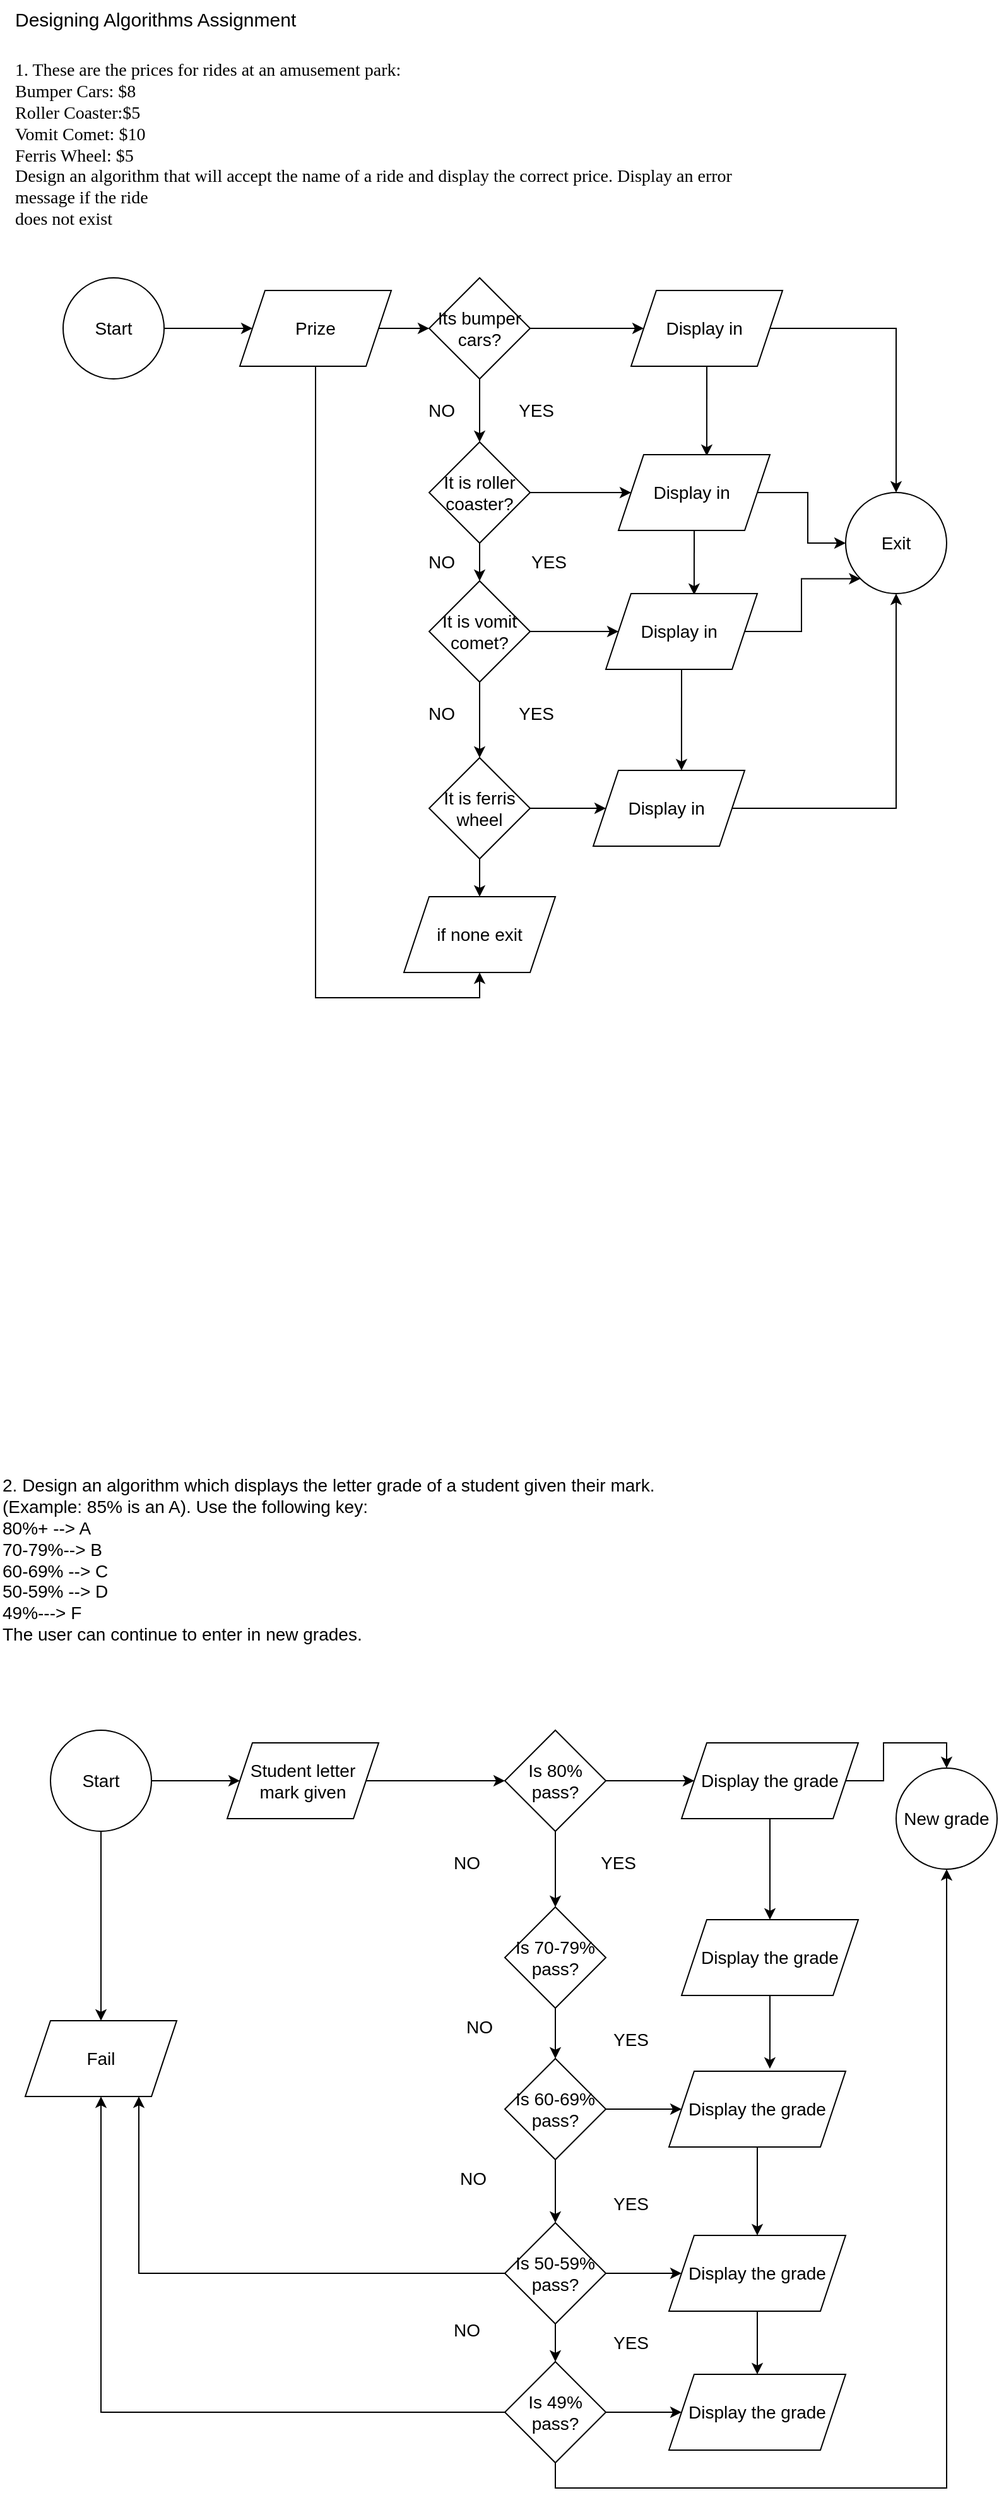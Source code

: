 <mxfile version="20.8.18" type="device" pages="2"><diagram id="EfdvB3ED6WswQUbDTzhV" name="Page-1"><mxGraphModel dx="1444" dy="1287" grid="1" gridSize="10" guides="1" tooltips="1" connect="1" arrows="1" fold="1" page="1" pageScale="1" pageWidth="850" pageHeight="1100" math="0" shadow="0"><root><mxCell id="0"/><mxCell id="1" parent="0"/><mxCell id="YW_a5_9YuFcfzyVaIjGa-4" value="Designing Algorithms Assignment" style="text;whiteSpace=wrap;html=1;fontSize=15;" parent="1" vertex="1"><mxGeometry x="40" y="40" width="330" height="40" as="geometry"/></mxCell><mxCell id="YW_a5_9YuFcfzyVaIjGa-7" value="&lt;p style=&quot;margin: 0in; font-family: &amp;quot;Calibri Light&amp;quot;; font-size: 14px;&quot;&gt;1. These are the prices for rides at an amusement park:&lt;/p&gt;&lt;p style=&quot;margin: 0in; font-family: &amp;quot;Calibri Light&amp;quot;; font-size: 14px;&quot;&gt;Bumper Cars: $8&lt;/p&gt;&lt;p style=&quot;margin: 0in; font-family: &amp;quot;Calibri Light&amp;quot;; font-size: 14px;&quot;&gt;Roller Coaster:$5&lt;/p&gt;&lt;p style=&quot;margin: 0in; font-family: &amp;quot;Calibri Light&amp;quot;; font-size: 14px;&quot;&gt;Vomit Comet: $10&lt;/p&gt;&lt;p style=&quot;margin: 0in; font-family: &amp;quot;Calibri Light&amp;quot;; font-size: 14px;&quot;&gt;Ferris Wheel: $5&lt;/p&gt;&lt;p style=&quot;margin: 0in; font-family: &amp;quot;Calibri Light&amp;quot;; font-size: 14px;&quot;&gt;Design an algorithm that will accept the name of a ride and display the correct price. Display an error message if the ride&lt;br style=&quot;font-size: 14px;&quot;&gt;does not exist&lt;/p&gt;" style="text;strokeColor=none;align=left;fillColor=none;html=1;verticalAlign=middle;whiteSpace=wrap;rounded=0;fontSize=14;" parent="1" vertex="1"><mxGeometry x="40" y="140" width="620" height="30" as="geometry"/></mxCell><mxCell id="YW_a5_9YuFcfzyVaIjGa-10" value="" style="edgeStyle=orthogonalEdgeStyle;rounded=0;orthogonalLoop=1;jettySize=auto;html=1;fontSize=14;" parent="1" source="YW_a5_9YuFcfzyVaIjGa-8" target="YW_a5_9YuFcfzyVaIjGa-9" edge="1"><mxGeometry relative="1" as="geometry"/></mxCell><mxCell id="YW_a5_9YuFcfzyVaIjGa-8" value="Start" style="ellipse;whiteSpace=wrap;html=1;aspect=fixed;fontSize=14;" parent="1" vertex="1"><mxGeometry x="80" y="260" width="80" height="80" as="geometry"/></mxCell><mxCell id="YW_a5_9YuFcfzyVaIjGa-20" style="edgeStyle=orthogonalEdgeStyle;rounded=0;orthogonalLoop=1;jettySize=auto;html=1;exitX=1;exitY=0.5;exitDx=0;exitDy=0;fontSize=14;" parent="1" source="YW_a5_9YuFcfzyVaIjGa-9" target="YW_a5_9YuFcfzyVaIjGa-11" edge="1"><mxGeometry relative="1" as="geometry"/></mxCell><mxCell id="YW_a5_9YuFcfzyVaIjGa-39" style="edgeStyle=orthogonalEdgeStyle;rounded=0;orthogonalLoop=1;jettySize=auto;html=1;exitX=0.5;exitY=1;exitDx=0;exitDy=0;entryX=0.5;entryY=1;entryDx=0;entryDy=0;fontSize=14;" parent="1" source="YW_a5_9YuFcfzyVaIjGa-9" target="YW_a5_9YuFcfzyVaIjGa-36" edge="1"><mxGeometry relative="1" as="geometry"/></mxCell><mxCell id="YW_a5_9YuFcfzyVaIjGa-9" value="Prize" style="shape=parallelogram;perimeter=parallelogramPerimeter;whiteSpace=wrap;html=1;fixedSize=1;fontSize=14;" parent="1" vertex="1"><mxGeometry x="220" y="270" width="120" height="60" as="geometry"/></mxCell><mxCell id="YW_a5_9YuFcfzyVaIjGa-21" style="edgeStyle=orthogonalEdgeStyle;rounded=0;orthogonalLoop=1;jettySize=auto;html=1;exitX=0.5;exitY=1;exitDx=0;exitDy=0;entryX=0.5;entryY=0;entryDx=0;entryDy=0;fontSize=14;" parent="1" source="YW_a5_9YuFcfzyVaIjGa-11" target="YW_a5_9YuFcfzyVaIjGa-12" edge="1"><mxGeometry relative="1" as="geometry"/></mxCell><mxCell id="YW_a5_9YuFcfzyVaIjGa-25" style="edgeStyle=orthogonalEdgeStyle;rounded=0;orthogonalLoop=1;jettySize=auto;html=1;exitX=1;exitY=0.5;exitDx=0;exitDy=0;fontSize=14;" parent="1" source="YW_a5_9YuFcfzyVaIjGa-11" target="YW_a5_9YuFcfzyVaIjGa-15" edge="1"><mxGeometry relative="1" as="geometry"/></mxCell><mxCell id="YW_a5_9YuFcfzyVaIjGa-11" value="Its bumper cars?" style="rhombus;whiteSpace=wrap;html=1;fontSize=14;" parent="1" vertex="1"><mxGeometry x="370" y="260" width="80" height="80" as="geometry"/></mxCell><mxCell id="YW_a5_9YuFcfzyVaIjGa-22" style="edgeStyle=orthogonalEdgeStyle;rounded=0;orthogonalLoop=1;jettySize=auto;html=1;exitX=0.5;exitY=1;exitDx=0;exitDy=0;entryX=0.5;entryY=0;entryDx=0;entryDy=0;fontSize=14;" parent="1" source="YW_a5_9YuFcfzyVaIjGa-12" target="YW_a5_9YuFcfzyVaIjGa-13" edge="1"><mxGeometry relative="1" as="geometry"/></mxCell><mxCell id="YW_a5_9YuFcfzyVaIjGa-26" style="edgeStyle=orthogonalEdgeStyle;rounded=0;orthogonalLoop=1;jettySize=auto;html=1;exitX=1;exitY=0.5;exitDx=0;exitDy=0;fontSize=14;" parent="1" source="YW_a5_9YuFcfzyVaIjGa-12" target="YW_a5_9YuFcfzyVaIjGa-16" edge="1"><mxGeometry relative="1" as="geometry"/></mxCell><mxCell id="YW_a5_9YuFcfzyVaIjGa-12" value="It is roller coaster?" style="rhombus;whiteSpace=wrap;html=1;fontSize=14;" parent="1" vertex="1"><mxGeometry x="370" y="390" width="80" height="80" as="geometry"/></mxCell><mxCell id="YW_a5_9YuFcfzyVaIjGa-23" style="edgeStyle=orthogonalEdgeStyle;rounded=0;orthogonalLoop=1;jettySize=auto;html=1;exitX=0.5;exitY=1;exitDx=0;exitDy=0;fontSize=14;" parent="1" source="YW_a5_9YuFcfzyVaIjGa-13" target="YW_a5_9YuFcfzyVaIjGa-14" edge="1"><mxGeometry relative="1" as="geometry"/></mxCell><mxCell id="YW_a5_9YuFcfzyVaIjGa-27" style="edgeStyle=orthogonalEdgeStyle;rounded=0;orthogonalLoop=1;jettySize=auto;html=1;exitX=1;exitY=0.5;exitDx=0;exitDy=0;fontSize=14;" parent="1" source="YW_a5_9YuFcfzyVaIjGa-13" target="YW_a5_9YuFcfzyVaIjGa-17" edge="1"><mxGeometry relative="1" as="geometry"/></mxCell><mxCell id="YW_a5_9YuFcfzyVaIjGa-13" value="It is vomit comet?" style="rhombus;whiteSpace=wrap;html=1;fontSize=14;" parent="1" vertex="1"><mxGeometry x="370" y="500" width="80" height="80" as="geometry"/></mxCell><mxCell id="YW_a5_9YuFcfzyVaIjGa-30" style="edgeStyle=orthogonalEdgeStyle;rounded=0;orthogonalLoop=1;jettySize=auto;html=1;exitX=1;exitY=0.5;exitDx=0;exitDy=0;entryX=0;entryY=0.5;entryDx=0;entryDy=0;fontSize=14;" parent="1" source="YW_a5_9YuFcfzyVaIjGa-14" target="YW_a5_9YuFcfzyVaIjGa-18" edge="1"><mxGeometry relative="1" as="geometry"/></mxCell><mxCell id="YW_a5_9YuFcfzyVaIjGa-37" style="edgeStyle=orthogonalEdgeStyle;rounded=0;orthogonalLoop=1;jettySize=auto;html=1;exitX=0.5;exitY=1;exitDx=0;exitDy=0;entryX=0.5;entryY=0;entryDx=0;entryDy=0;fontSize=14;" parent="1" source="YW_a5_9YuFcfzyVaIjGa-14" target="YW_a5_9YuFcfzyVaIjGa-36" edge="1"><mxGeometry relative="1" as="geometry"/></mxCell><mxCell id="YW_a5_9YuFcfzyVaIjGa-14" value="It is ferris wheel" style="rhombus;whiteSpace=wrap;html=1;fontSize=14;" parent="1" vertex="1"><mxGeometry x="370" y="640" width="80" height="80" as="geometry"/></mxCell><mxCell id="YW_a5_9YuFcfzyVaIjGa-31" style="edgeStyle=orthogonalEdgeStyle;rounded=0;orthogonalLoop=1;jettySize=auto;html=1;exitX=1;exitY=0.5;exitDx=0;exitDy=0;entryX=0.5;entryY=0;entryDx=0;entryDy=0;fontSize=14;" parent="1" source="YW_a5_9YuFcfzyVaIjGa-15" target="YW_a5_9YuFcfzyVaIjGa-19" edge="1"><mxGeometry relative="1" as="geometry"/></mxCell><mxCell id="YW_a5_9YuFcfzyVaIjGa-35" style="edgeStyle=orthogonalEdgeStyle;rounded=0;orthogonalLoop=1;jettySize=auto;html=1;exitX=0.5;exitY=1;exitDx=0;exitDy=0;entryX=0.583;entryY=0.017;entryDx=0;entryDy=0;entryPerimeter=0;fontSize=14;" parent="1" source="YW_a5_9YuFcfzyVaIjGa-15" target="YW_a5_9YuFcfzyVaIjGa-16" edge="1"><mxGeometry relative="1" as="geometry"/></mxCell><mxCell id="YW_a5_9YuFcfzyVaIjGa-15" value="Display in&amp;nbsp;" style="shape=parallelogram;perimeter=parallelogramPerimeter;whiteSpace=wrap;html=1;fixedSize=1;fontSize=14;" parent="1" vertex="1"><mxGeometry x="530" y="270" width="120" height="60" as="geometry"/></mxCell><mxCell id="YW_a5_9YuFcfzyVaIjGa-40" style="edgeStyle=orthogonalEdgeStyle;rounded=0;orthogonalLoop=1;jettySize=auto;html=1;exitX=1;exitY=0.5;exitDx=0;exitDy=0;fontSize=14;" parent="1" source="YW_a5_9YuFcfzyVaIjGa-16" target="YW_a5_9YuFcfzyVaIjGa-19" edge="1"><mxGeometry relative="1" as="geometry"/></mxCell><mxCell id="YW_a5_9YuFcfzyVaIjGa-47" style="edgeStyle=orthogonalEdgeStyle;rounded=0;orthogonalLoop=1;jettySize=auto;html=1;exitX=0.5;exitY=1;exitDx=0;exitDy=0;entryX=0.583;entryY=0.017;entryDx=0;entryDy=0;entryPerimeter=0;fontSize=14;" parent="1" source="YW_a5_9YuFcfzyVaIjGa-16" target="YW_a5_9YuFcfzyVaIjGa-17" edge="1"><mxGeometry relative="1" as="geometry"/></mxCell><mxCell id="YW_a5_9YuFcfzyVaIjGa-16" value="Display in&amp;nbsp;" style="shape=parallelogram;perimeter=parallelogramPerimeter;whiteSpace=wrap;html=1;fixedSize=1;fontSize=14;" parent="1" vertex="1"><mxGeometry x="520" y="400" width="120" height="60" as="geometry"/></mxCell><mxCell id="YW_a5_9YuFcfzyVaIjGa-46" style="edgeStyle=orthogonalEdgeStyle;rounded=0;orthogonalLoop=1;jettySize=auto;html=1;exitX=1;exitY=0.5;exitDx=0;exitDy=0;entryX=0;entryY=1;entryDx=0;entryDy=0;fontSize=14;" parent="1" source="YW_a5_9YuFcfzyVaIjGa-17" target="YW_a5_9YuFcfzyVaIjGa-19" edge="1"><mxGeometry relative="1" as="geometry"/></mxCell><mxCell id="YW_a5_9YuFcfzyVaIjGa-48" style="edgeStyle=orthogonalEdgeStyle;rounded=0;orthogonalLoop=1;jettySize=auto;html=1;exitX=0.5;exitY=1;exitDx=0;exitDy=0;entryX=0.583;entryY=0;entryDx=0;entryDy=0;entryPerimeter=0;fontSize=14;" parent="1" source="YW_a5_9YuFcfzyVaIjGa-17" target="YW_a5_9YuFcfzyVaIjGa-18" edge="1"><mxGeometry relative="1" as="geometry"/></mxCell><mxCell id="YW_a5_9YuFcfzyVaIjGa-17" value="Display in&amp;nbsp;" style="shape=parallelogram;perimeter=parallelogramPerimeter;whiteSpace=wrap;html=1;fixedSize=1;fontSize=14;" parent="1" vertex="1"><mxGeometry x="510" y="510" width="120" height="60" as="geometry"/></mxCell><mxCell id="YW_a5_9YuFcfzyVaIjGa-32" style="edgeStyle=orthogonalEdgeStyle;rounded=0;orthogonalLoop=1;jettySize=auto;html=1;exitX=1;exitY=0.5;exitDx=0;exitDy=0;entryX=0.5;entryY=1;entryDx=0;entryDy=0;fontSize=14;" parent="1" source="YW_a5_9YuFcfzyVaIjGa-18" target="YW_a5_9YuFcfzyVaIjGa-19" edge="1"><mxGeometry relative="1" as="geometry"/></mxCell><mxCell id="YW_a5_9YuFcfzyVaIjGa-18" value="Display in&amp;nbsp;" style="shape=parallelogram;perimeter=parallelogramPerimeter;whiteSpace=wrap;html=1;fixedSize=1;fontSize=14;" parent="1" vertex="1"><mxGeometry x="500" y="650" width="120" height="60" as="geometry"/></mxCell><mxCell id="YW_a5_9YuFcfzyVaIjGa-19" value="Exit" style="ellipse;whiteSpace=wrap;html=1;fontSize=14;" parent="1" vertex="1"><mxGeometry x="700" y="430" width="80" height="80" as="geometry"/></mxCell><mxCell id="YW_a5_9YuFcfzyVaIjGa-36" value="if none exit" style="shape=parallelogram;perimeter=parallelogramPerimeter;whiteSpace=wrap;html=1;fixedSize=1;fontSize=14;" parent="1" vertex="1"><mxGeometry x="350" y="750" width="120" height="60" as="geometry"/></mxCell><mxCell id="6nhRxCEOZKFT2k0H9uXE-1" value="NO" style="text;strokeColor=none;align=center;fillColor=none;html=1;verticalAlign=middle;whiteSpace=wrap;rounded=0;fontSize=14;" parent="1" vertex="1"><mxGeometry x="350" y="350" width="60" height="30" as="geometry"/></mxCell><mxCell id="6nhRxCEOZKFT2k0H9uXE-2" value="NO" style="text;strokeColor=none;align=center;fillColor=none;html=1;verticalAlign=middle;whiteSpace=wrap;rounded=0;fontSize=14;" parent="1" vertex="1"><mxGeometry x="350" y="470" width="60" height="30" as="geometry"/></mxCell><mxCell id="6nhRxCEOZKFT2k0H9uXE-3" value="NO" style="text;strokeColor=none;align=center;fillColor=none;html=1;verticalAlign=middle;whiteSpace=wrap;rounded=0;fontSize=14;" parent="1" vertex="1"><mxGeometry x="350" y="590" width="60" height="30" as="geometry"/></mxCell><mxCell id="6nhRxCEOZKFT2k0H9uXE-5" value="YES&lt;br&gt;" style="text;strokeColor=none;align=center;fillColor=none;html=1;verticalAlign=middle;whiteSpace=wrap;rounded=0;fontSize=14;" parent="1" vertex="1"><mxGeometry x="425" y="350" width="60" height="30" as="geometry"/></mxCell><mxCell id="6nhRxCEOZKFT2k0H9uXE-6" value="YES&lt;br&gt;" style="text;strokeColor=none;align=center;fillColor=none;html=1;verticalAlign=middle;whiteSpace=wrap;rounded=0;fontSize=14;" parent="1" vertex="1"><mxGeometry x="435" y="470" width="60" height="30" as="geometry"/></mxCell><mxCell id="6nhRxCEOZKFT2k0H9uXE-7" value="YES&lt;br&gt;" style="text;strokeColor=none;align=center;fillColor=none;html=1;verticalAlign=middle;whiteSpace=wrap;rounded=0;fontSize=14;" parent="1" vertex="1"><mxGeometry x="425" y="590" width="60" height="30" as="geometry"/></mxCell><mxCell id="TwFaVKWJtMYAqdFqSBWz-43" value="2. Design an algorithm which displays the letter grade of a student given their mark. &lt;br&gt;(Example: 85% is an A). Use the following key:&lt;br&gt;80%+ --&amp;gt; A&lt;br&gt;70-79%--&amp;gt; B&lt;br&gt;60-69% --&amp;gt; C&lt;br&gt;50-59% --&amp;gt; D&lt;br&gt;49%---&amp;gt; F&lt;br&gt;The user can continue to enter in new grades." style="text;strokeColor=none;align=left;fillColor=none;html=1;verticalAlign=middle;whiteSpace=wrap;rounded=0;fontSize=14;" vertex="1" parent="1"><mxGeometry x="30" y="1160" width="570" height="230" as="geometry"/></mxCell><mxCell id="TwFaVKWJtMYAqdFqSBWz-44" style="edgeStyle=orthogonalEdgeStyle;rounded=0;orthogonalLoop=1;jettySize=auto;html=1;exitX=1;exitY=0.5;exitDx=0;exitDy=0;fontSize=14;" edge="1" parent="1" source="TwFaVKWJtMYAqdFqSBWz-46" target="TwFaVKWJtMYAqdFqSBWz-48"><mxGeometry relative="1" as="geometry"/></mxCell><mxCell id="TwFaVKWJtMYAqdFqSBWz-45" style="edgeStyle=orthogonalEdgeStyle;rounded=0;orthogonalLoop=1;jettySize=auto;html=1;exitX=0.5;exitY=1;exitDx=0;exitDy=0;fontSize=14;" edge="1" parent="1" source="TwFaVKWJtMYAqdFqSBWz-46" target="TwFaVKWJtMYAqdFqSBWz-65"><mxGeometry relative="1" as="geometry"/></mxCell><mxCell id="TwFaVKWJtMYAqdFqSBWz-46" value="Start" style="ellipse;whiteSpace=wrap;html=1;aspect=fixed;fontSize=14;" vertex="1" parent="1"><mxGeometry x="70" y="1410" width="80" height="80" as="geometry"/></mxCell><mxCell id="TwFaVKWJtMYAqdFqSBWz-47" style="edgeStyle=orthogonalEdgeStyle;rounded=0;orthogonalLoop=1;jettySize=auto;html=1;exitX=1;exitY=0.5;exitDx=0;exitDy=0;entryX=0;entryY=0.5;entryDx=0;entryDy=0;fontSize=14;" edge="1" parent="1" source="TwFaVKWJtMYAqdFqSBWz-48" target="TwFaVKWJtMYAqdFqSBWz-60"><mxGeometry relative="1" as="geometry"/></mxCell><mxCell id="TwFaVKWJtMYAqdFqSBWz-48" value="Student letter mark given" style="shape=parallelogram;perimeter=parallelogramPerimeter;whiteSpace=wrap;html=1;fixedSize=1;fontSize=14;" vertex="1" parent="1"><mxGeometry x="210" y="1420" width="120" height="60" as="geometry"/></mxCell><mxCell id="TwFaVKWJtMYAqdFqSBWz-49" style="edgeStyle=orthogonalEdgeStyle;rounded=0;orthogonalLoop=1;jettySize=auto;html=1;exitX=0.5;exitY=1;exitDx=0;exitDy=0;fontSize=14;" edge="1" parent="1" source="TwFaVKWJtMYAqdFqSBWz-52" target="TwFaVKWJtMYAqdFqSBWz-69"><mxGeometry relative="1" as="geometry"/></mxCell><mxCell id="TwFaVKWJtMYAqdFqSBWz-50" style="edgeStyle=orthogonalEdgeStyle;rounded=0;orthogonalLoop=1;jettySize=auto;html=1;exitX=1;exitY=0.5;exitDx=0;exitDy=0;fontSize=14;" edge="1" parent="1" source="TwFaVKWJtMYAqdFqSBWz-52" target="TwFaVKWJtMYAqdFqSBWz-75"><mxGeometry relative="1" as="geometry"/></mxCell><mxCell id="TwFaVKWJtMYAqdFqSBWz-51" style="edgeStyle=orthogonalEdgeStyle;rounded=0;orthogonalLoop=1;jettySize=auto;html=1;exitX=0;exitY=0.5;exitDx=0;exitDy=0;entryX=0.75;entryY=1;entryDx=0;entryDy=0;fontSize=14;" edge="1" parent="1" source="TwFaVKWJtMYAqdFqSBWz-52" target="TwFaVKWJtMYAqdFqSBWz-65"><mxGeometry relative="1" as="geometry"/></mxCell><mxCell id="TwFaVKWJtMYAqdFqSBWz-52" value="Is 50-59% pass?" style="rhombus;whiteSpace=wrap;html=1;fontSize=14;" vertex="1" parent="1"><mxGeometry x="430" y="1800" width="80" height="80" as="geometry"/></mxCell><mxCell id="TwFaVKWJtMYAqdFqSBWz-53" style="edgeStyle=orthogonalEdgeStyle;rounded=0;orthogonalLoop=1;jettySize=auto;html=1;exitX=0.5;exitY=1;exitDx=0;exitDy=0;entryX=0.5;entryY=0;entryDx=0;entryDy=0;fontSize=14;" edge="1" parent="1" source="TwFaVKWJtMYAqdFqSBWz-55" target="TwFaVKWJtMYAqdFqSBWz-52"><mxGeometry relative="1" as="geometry"/></mxCell><mxCell id="TwFaVKWJtMYAqdFqSBWz-54" style="edgeStyle=orthogonalEdgeStyle;rounded=0;orthogonalLoop=1;jettySize=auto;html=1;exitX=1;exitY=0.5;exitDx=0;exitDy=0;entryX=0;entryY=0.5;entryDx=0;entryDy=0;fontSize=14;" edge="1" parent="1" source="TwFaVKWJtMYAqdFqSBWz-55" target="TwFaVKWJtMYAqdFqSBWz-73"><mxGeometry relative="1" as="geometry"/></mxCell><mxCell id="TwFaVKWJtMYAqdFqSBWz-55" value="Is 60-69% pass?" style="rhombus;whiteSpace=wrap;html=1;fontSize=14;" vertex="1" parent="1"><mxGeometry x="430" y="1670" width="80" height="80" as="geometry"/></mxCell><mxCell id="TwFaVKWJtMYAqdFqSBWz-56" style="edgeStyle=orthogonalEdgeStyle;rounded=0;orthogonalLoop=1;jettySize=auto;html=1;exitX=0.5;exitY=1;exitDx=0;exitDy=0;entryX=0.5;entryY=0;entryDx=0;entryDy=0;fontSize=14;" edge="1" parent="1" source="TwFaVKWJtMYAqdFqSBWz-57" target="TwFaVKWJtMYAqdFqSBWz-55"><mxGeometry relative="1" as="geometry"/></mxCell><mxCell id="TwFaVKWJtMYAqdFqSBWz-57" value="Is 70-79% pass?" style="rhombus;whiteSpace=wrap;html=1;fontSize=14;" vertex="1" parent="1"><mxGeometry x="430" y="1550" width="80" height="80" as="geometry"/></mxCell><mxCell id="TwFaVKWJtMYAqdFqSBWz-58" style="edgeStyle=orthogonalEdgeStyle;rounded=0;orthogonalLoop=1;jettySize=auto;html=1;exitX=1;exitY=0.5;exitDx=0;exitDy=0;fontSize=14;" edge="1" parent="1" source="TwFaVKWJtMYAqdFqSBWz-60" target="TwFaVKWJtMYAqdFqSBWz-63"><mxGeometry relative="1" as="geometry"/></mxCell><mxCell id="TwFaVKWJtMYAqdFqSBWz-59" style="edgeStyle=orthogonalEdgeStyle;rounded=0;orthogonalLoop=1;jettySize=auto;html=1;exitX=0.5;exitY=1;exitDx=0;exitDy=0;entryX=0.5;entryY=0;entryDx=0;entryDy=0;fontSize=14;" edge="1" parent="1" source="TwFaVKWJtMYAqdFqSBWz-60" target="TwFaVKWJtMYAqdFqSBWz-57"><mxGeometry relative="1" as="geometry"/></mxCell><mxCell id="TwFaVKWJtMYAqdFqSBWz-60" value="Is 80% pass?" style="rhombus;whiteSpace=wrap;html=1;fontSize=14;" vertex="1" parent="1"><mxGeometry x="430" y="1410" width="80" height="80" as="geometry"/></mxCell><mxCell id="TwFaVKWJtMYAqdFqSBWz-61" style="edgeStyle=orthogonalEdgeStyle;rounded=0;orthogonalLoop=1;jettySize=auto;html=1;exitX=0.5;exitY=1;exitDx=0;exitDy=0;entryX=0.5;entryY=0;entryDx=0;entryDy=0;fontSize=14;" edge="1" parent="1" source="TwFaVKWJtMYAqdFqSBWz-63" target="TwFaVKWJtMYAqdFqSBWz-71"><mxGeometry relative="1" as="geometry"/></mxCell><mxCell id="TwFaVKWJtMYAqdFqSBWz-62" style="edgeStyle=orthogonalEdgeStyle;rounded=0;orthogonalLoop=1;jettySize=auto;html=1;exitX=1;exitY=0.5;exitDx=0;exitDy=0;entryX=0.5;entryY=0;entryDx=0;entryDy=0;" edge="1" parent="1" source="TwFaVKWJtMYAqdFqSBWz-63" target="TwFaVKWJtMYAqdFqSBWz-64"><mxGeometry relative="1" as="geometry"/></mxCell><mxCell id="TwFaVKWJtMYAqdFqSBWz-63" value="Display the grade" style="shape=parallelogram;perimeter=parallelogramPerimeter;whiteSpace=wrap;html=1;fixedSize=1;fontSize=14;" vertex="1" parent="1"><mxGeometry x="570" y="1420" width="140" height="60" as="geometry"/></mxCell><mxCell id="TwFaVKWJtMYAqdFqSBWz-64" value="New grade" style="ellipse;whiteSpace=wrap;html=1;aspect=fixed;fontSize=14;" vertex="1" parent="1"><mxGeometry x="740" y="1440" width="80" height="80" as="geometry"/></mxCell><mxCell id="TwFaVKWJtMYAqdFqSBWz-65" value="Fail" style="shape=parallelogram;perimeter=parallelogramPerimeter;whiteSpace=wrap;html=1;fixedSize=1;fontSize=14;" vertex="1" parent="1"><mxGeometry x="50" y="1640" width="120" height="60" as="geometry"/></mxCell><mxCell id="TwFaVKWJtMYAqdFqSBWz-66" style="edgeStyle=orthogonalEdgeStyle;rounded=0;orthogonalLoop=1;jettySize=auto;html=1;exitX=1;exitY=0.5;exitDx=0;exitDy=0;entryX=0;entryY=0.5;entryDx=0;entryDy=0;fontSize=14;" edge="1" parent="1" source="TwFaVKWJtMYAqdFqSBWz-69" target="TwFaVKWJtMYAqdFqSBWz-76"><mxGeometry relative="1" as="geometry"/></mxCell><mxCell id="TwFaVKWJtMYAqdFqSBWz-67" style="edgeStyle=orthogonalEdgeStyle;rounded=0;orthogonalLoop=1;jettySize=auto;html=1;exitX=0;exitY=0.5;exitDx=0;exitDy=0;entryX=0.5;entryY=1;entryDx=0;entryDy=0;fontSize=14;" edge="1" parent="1" source="TwFaVKWJtMYAqdFqSBWz-69" target="TwFaVKWJtMYAqdFqSBWz-65"><mxGeometry relative="1" as="geometry"/></mxCell><mxCell id="TwFaVKWJtMYAqdFqSBWz-68" style="edgeStyle=orthogonalEdgeStyle;rounded=0;orthogonalLoop=1;jettySize=auto;html=1;exitX=0.5;exitY=1;exitDx=0;exitDy=0;entryX=0.5;entryY=1;entryDx=0;entryDy=0;" edge="1" parent="1" source="TwFaVKWJtMYAqdFqSBWz-69" target="TwFaVKWJtMYAqdFqSBWz-64"><mxGeometry relative="1" as="geometry"/></mxCell><mxCell id="TwFaVKWJtMYAqdFqSBWz-69" value="Is 49% pass?" style="rhombus;whiteSpace=wrap;html=1;fontSize=14;" vertex="1" parent="1"><mxGeometry x="430" y="1910" width="80" height="80" as="geometry"/></mxCell><mxCell id="TwFaVKWJtMYAqdFqSBWz-70" style="edgeStyle=orthogonalEdgeStyle;rounded=0;orthogonalLoop=1;jettySize=auto;html=1;exitX=0.5;exitY=1;exitDx=0;exitDy=0;entryX=0.571;entryY=-0.033;entryDx=0;entryDy=0;entryPerimeter=0;fontSize=14;" edge="1" parent="1" source="TwFaVKWJtMYAqdFqSBWz-71" target="TwFaVKWJtMYAqdFqSBWz-73"><mxGeometry relative="1" as="geometry"/></mxCell><mxCell id="TwFaVKWJtMYAqdFqSBWz-71" value="Display the grade" style="shape=parallelogram;perimeter=parallelogramPerimeter;whiteSpace=wrap;html=1;fixedSize=1;fontSize=14;" vertex="1" parent="1"><mxGeometry x="570" y="1560" width="140" height="60" as="geometry"/></mxCell><mxCell id="TwFaVKWJtMYAqdFqSBWz-72" style="edgeStyle=orthogonalEdgeStyle;rounded=0;orthogonalLoop=1;jettySize=auto;html=1;exitX=0.5;exitY=1;exitDx=0;exitDy=0;fontSize=14;" edge="1" parent="1" source="TwFaVKWJtMYAqdFqSBWz-73" target="TwFaVKWJtMYAqdFqSBWz-75"><mxGeometry relative="1" as="geometry"/></mxCell><mxCell id="TwFaVKWJtMYAqdFqSBWz-73" value="Display the grade" style="shape=parallelogram;perimeter=parallelogramPerimeter;whiteSpace=wrap;html=1;fixedSize=1;fontSize=14;" vertex="1" parent="1"><mxGeometry x="560" y="1680" width="140" height="60" as="geometry"/></mxCell><mxCell id="TwFaVKWJtMYAqdFqSBWz-74" style="edgeStyle=orthogonalEdgeStyle;rounded=0;orthogonalLoop=1;jettySize=auto;html=1;exitX=0.5;exitY=1;exitDx=0;exitDy=0;entryX=0.5;entryY=0;entryDx=0;entryDy=0;fontSize=14;" edge="1" parent="1" source="TwFaVKWJtMYAqdFqSBWz-75" target="TwFaVKWJtMYAqdFqSBWz-76"><mxGeometry relative="1" as="geometry"/></mxCell><mxCell id="TwFaVKWJtMYAqdFqSBWz-75" value="Display the grade" style="shape=parallelogram;perimeter=parallelogramPerimeter;whiteSpace=wrap;html=1;fixedSize=1;fontSize=14;" vertex="1" parent="1"><mxGeometry x="560" y="1810" width="140" height="60" as="geometry"/></mxCell><mxCell id="TwFaVKWJtMYAqdFqSBWz-76" value="Display the grade" style="shape=parallelogram;perimeter=parallelogramPerimeter;whiteSpace=wrap;html=1;fixedSize=1;fontSize=14;" vertex="1" parent="1"><mxGeometry x="560" y="1920" width="140" height="60" as="geometry"/></mxCell><mxCell id="TwFaVKWJtMYAqdFqSBWz-77" value="NO" style="text;strokeColor=none;align=center;fillColor=none;html=1;verticalAlign=middle;whiteSpace=wrap;rounded=0;fontSize=14;" vertex="1" parent="1"><mxGeometry x="370" y="1500" width="60" height="30" as="geometry"/></mxCell><mxCell id="TwFaVKWJtMYAqdFqSBWz-78" value="NO" style="text;strokeColor=none;align=center;fillColor=none;html=1;verticalAlign=middle;whiteSpace=wrap;rounded=0;fontSize=14;" vertex="1" parent="1"><mxGeometry x="380" y="1630" width="60" height="30" as="geometry"/></mxCell><mxCell id="TwFaVKWJtMYAqdFqSBWz-79" value="NO" style="text;strokeColor=none;align=center;fillColor=none;html=1;verticalAlign=middle;whiteSpace=wrap;rounded=0;fontSize=14;" vertex="1" parent="1"><mxGeometry x="375" y="1750" width="60" height="30" as="geometry"/></mxCell><mxCell id="TwFaVKWJtMYAqdFqSBWz-80" value="NO" style="text;strokeColor=none;align=center;fillColor=none;html=1;verticalAlign=middle;whiteSpace=wrap;rounded=0;fontSize=14;" vertex="1" parent="1"><mxGeometry x="370" y="1870" width="60" height="30" as="geometry"/></mxCell><mxCell id="TwFaVKWJtMYAqdFqSBWz-81" value="YES" style="text;strokeColor=none;align=center;fillColor=none;html=1;verticalAlign=middle;whiteSpace=wrap;rounded=0;fontSize=14;" vertex="1" parent="1"><mxGeometry x="490" y="1500" width="60" height="30" as="geometry"/></mxCell><mxCell id="TwFaVKWJtMYAqdFqSBWz-82" value="YES" style="text;strokeColor=none;align=center;fillColor=none;html=1;verticalAlign=middle;whiteSpace=wrap;rounded=0;fontSize=14;" vertex="1" parent="1"><mxGeometry x="500" y="1640" width="60" height="30" as="geometry"/></mxCell><mxCell id="TwFaVKWJtMYAqdFqSBWz-83" value="YES" style="text;strokeColor=none;align=center;fillColor=none;html=1;verticalAlign=middle;whiteSpace=wrap;rounded=0;fontSize=14;" vertex="1" parent="1"><mxGeometry x="500" y="1770" width="60" height="30" as="geometry"/></mxCell><mxCell id="TwFaVKWJtMYAqdFqSBWz-84" value="YES" style="text;strokeColor=none;align=center;fillColor=none;html=1;verticalAlign=middle;whiteSpace=wrap;rounded=0;fontSize=14;" vertex="1" parent="1"><mxGeometry x="500" y="1880" width="60" height="30" as="geometry"/></mxCell></root></mxGraphModel></diagram><diagram id="ErhiWuZlPfe45tZtvxfV" name="Page-2"><mxGraphModel dx="1444" dy="1287" grid="1" gridSize="10" guides="1" tooltips="1" connect="1" arrows="1" fold="1" page="1" pageScale="1" pageWidth="850" pageHeight="1100" math="0" shadow="0"><root><mxCell id="0"/><mxCell id="1" parent="0"/></root></mxGraphModel></diagram></mxfile>